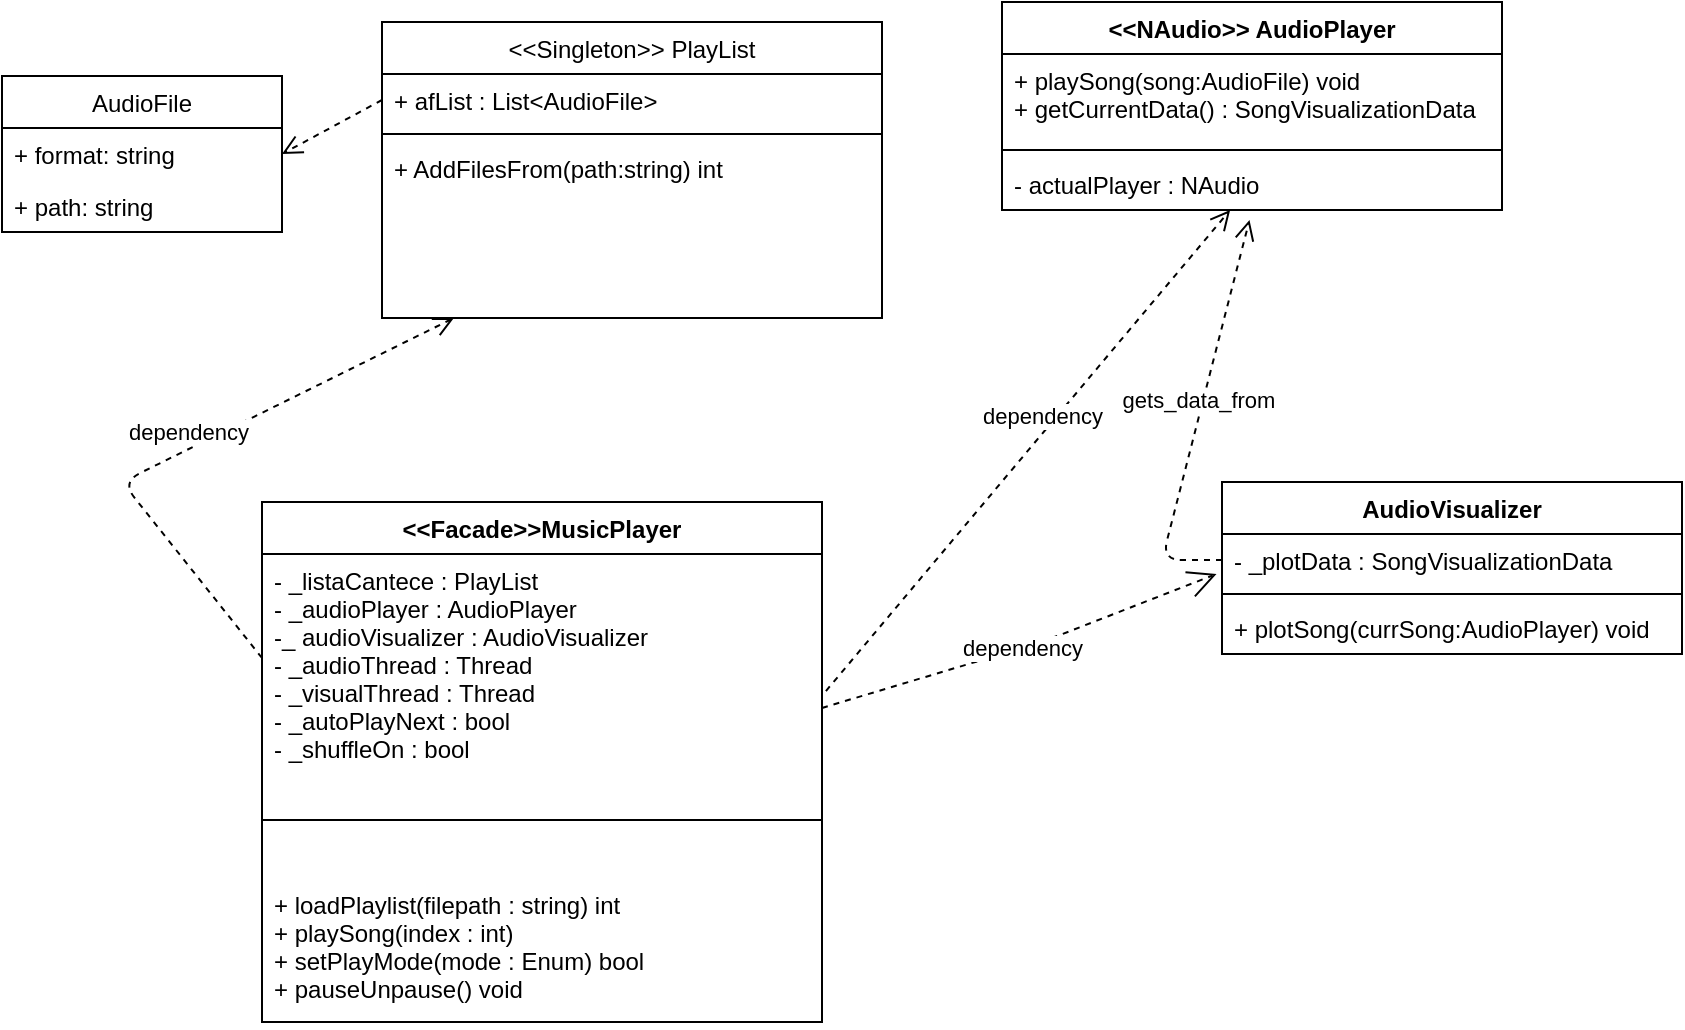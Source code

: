 <mxfile version="13.0.9" type="device"><diagram id="C5RBs43oDa-KdzZeNtuy" name="Page-1"><mxGraphModel dx="1662" dy="745" grid="1" gridSize="10" guides="1" tooltips="1" connect="1" arrows="1" fold="1" page="1" pageScale="1" pageWidth="827" pageHeight="1169" math="0" shadow="0"><root><mxCell id="WIyWlLk6GJQsqaUBKTNV-0"/><mxCell id="WIyWlLk6GJQsqaUBKTNV-1" parent="WIyWlLk6GJQsqaUBKTNV-0"/><mxCell id="SeOH-Q6WQuBoreAJ8Fa4-7" value="&lt;&lt;Singleton&gt;&gt; PlayList" style="swimlane;fontStyle=0;childLayout=stackLayout;horizontal=1;startSize=26;fillColor=none;horizontalStack=0;resizeParent=1;resizeParentMax=0;resizeLast=0;collapsible=1;marginBottom=0;" vertex="1" parent="WIyWlLk6GJQsqaUBKTNV-1"><mxGeometry x="200" y="290" width="250" height="148" as="geometry"><mxRectangle x="200" y="290" width="160" height="26" as="alternateBounds"/></mxGeometry></mxCell><mxCell id="SeOH-Q6WQuBoreAJ8Fa4-8" value="+ afList : List&lt;AudioFile&gt;" style="text;strokeColor=none;fillColor=none;align=left;verticalAlign=top;spacingLeft=4;spacingRight=4;overflow=hidden;rotatable=0;points=[[0,0.5],[1,0.5]];portConstraint=eastwest;" vertex="1" parent="SeOH-Q6WQuBoreAJ8Fa4-7"><mxGeometry y="26" width="250" height="26" as="geometry"/></mxCell><mxCell id="SeOH-Q6WQuBoreAJ8Fa4-12" value="" style="line;strokeWidth=1;fillColor=none;align=left;verticalAlign=middle;spacingTop=-1;spacingLeft=3;spacingRight=3;rotatable=0;labelPosition=right;points=[];portConstraint=eastwest;" vertex="1" parent="SeOH-Q6WQuBoreAJ8Fa4-7"><mxGeometry y="52" width="250" height="8" as="geometry"/></mxCell><mxCell id="SeOH-Q6WQuBoreAJ8Fa4-10" value="+ AddFilesFrom(path:string) int  " style="text;strokeColor=none;fillColor=none;align=left;verticalAlign=top;spacingLeft=4;spacingRight=4;overflow=hidden;rotatable=0;points=[[0,0.5],[1,0.5]];portConstraint=eastwest;" vertex="1" parent="SeOH-Q6WQuBoreAJ8Fa4-7"><mxGeometry y="60" width="250" height="88" as="geometry"/></mxCell><mxCell id="SeOH-Q6WQuBoreAJ8Fa4-42" value="" style="html=1;verticalAlign=bottom;endArrow=open;dashed=1;endSize=8;entryX=1;entryY=0.5;entryDx=0;entryDy=0;exitX=0;exitY=0.5;exitDx=0;exitDy=0;" edge="1" parent="WIyWlLk6GJQsqaUBKTNV-1" source="SeOH-Q6WQuBoreAJ8Fa4-8" target="SeOH-Q6WQuBoreAJ8Fa4-4"><mxGeometry x="1" y="-581" relative="1" as="geometry"><mxPoint x="160" y="450" as="sourcePoint"/><mxPoint x="80" y="450" as="targetPoint"/><mxPoint x="-580" y="551" as="offset"/></mxGeometry></mxCell><mxCell id="SeOH-Q6WQuBoreAJ8Fa4-43" value="dependency" style="html=1;verticalAlign=bottom;endArrow=open;dashed=1;endSize=8;exitX=1.007;exitY=0.659;exitDx=0;exitDy=0;exitPerimeter=0;" edge="1" parent="WIyWlLk6GJQsqaUBKTNV-1" source="SeOH-Q6WQuBoreAJ8Fa4-29" target="SeOH-Q6WQuBoreAJ8Fa4-24"><mxGeometry x="0.07" relative="1" as="geometry"><mxPoint x="610" y="480" as="sourcePoint"/><mxPoint x="530" y="480" as="targetPoint"/><Array as="points"/><mxPoint as="offset"/></mxGeometry></mxCell><mxCell id="SeOH-Q6WQuBoreAJ8Fa4-44" value="dependency" style="html=1;verticalAlign=bottom;endArrow=open;dashed=1;endSize=8;exitX=0;exitY=0.5;exitDx=0;exitDy=0;" edge="1" parent="WIyWlLk6GJQsqaUBKTNV-1" source="SeOH-Q6WQuBoreAJ8Fa4-29" target="SeOH-Q6WQuBoreAJ8Fa4-10"><mxGeometry relative="1" as="geometry"><mxPoint x="380" y="480" as="sourcePoint"/><mxPoint x="300" y="480" as="targetPoint"/><Array as="points"><mxPoint x="70" y="520"/></Array></mxGeometry></mxCell><mxCell id="SeOH-Q6WQuBoreAJ8Fa4-3" value="AudioFile" style="swimlane;fontStyle=0;childLayout=stackLayout;horizontal=1;startSize=26;fillColor=none;horizontalStack=0;resizeParent=1;resizeParentMax=0;resizeLast=0;collapsible=1;marginBottom=0;" vertex="1" parent="WIyWlLk6GJQsqaUBKTNV-1"><mxGeometry x="10" y="317" width="140" height="78" as="geometry"/></mxCell><mxCell id="SeOH-Q6WQuBoreAJ8Fa4-4" value="+ format: string&#10;" style="text;strokeColor=none;fillColor=none;align=left;verticalAlign=top;spacingLeft=4;spacingRight=4;overflow=hidden;rotatable=0;points=[[0,0.5],[1,0.5]];portConstraint=eastwest;" vertex="1" parent="SeOH-Q6WQuBoreAJ8Fa4-3"><mxGeometry y="26" width="140" height="26" as="geometry"/></mxCell><mxCell id="SeOH-Q6WQuBoreAJ8Fa4-6" value="+ path: string" style="text;strokeColor=none;fillColor=none;align=left;verticalAlign=top;spacingLeft=4;spacingRight=4;overflow=hidden;rotatable=0;points=[[0,0.5],[1,0.5]];portConstraint=eastwest;" vertex="1" parent="SeOH-Q6WQuBoreAJ8Fa4-3"><mxGeometry y="52" width="140" height="26" as="geometry"/></mxCell><mxCell id="SeOH-Q6WQuBoreAJ8Fa4-48" value="AudioVisualizer" style="swimlane;fontStyle=1;align=center;verticalAlign=top;childLayout=stackLayout;horizontal=1;startSize=26;horizontalStack=0;resizeParent=1;resizeParentMax=0;resizeLast=0;collapsible=1;marginBottom=0;" vertex="1" parent="WIyWlLk6GJQsqaUBKTNV-1"><mxGeometry x="620" y="520" width="230" height="86" as="geometry"/></mxCell><mxCell id="SeOH-Q6WQuBoreAJ8Fa4-49" value="- _plotData : SongVisualizationData" style="text;strokeColor=none;fillColor=none;align=left;verticalAlign=top;spacingLeft=4;spacingRight=4;overflow=hidden;rotatable=0;points=[[0,0.5],[1,0.5]];portConstraint=eastwest;" vertex="1" parent="SeOH-Q6WQuBoreAJ8Fa4-48"><mxGeometry y="26" width="230" height="26" as="geometry"/></mxCell><mxCell id="SeOH-Q6WQuBoreAJ8Fa4-50" value="" style="line;strokeWidth=1;fillColor=none;align=left;verticalAlign=middle;spacingTop=-1;spacingLeft=3;spacingRight=3;rotatable=0;labelPosition=right;points=[];portConstraint=eastwest;" vertex="1" parent="SeOH-Q6WQuBoreAJ8Fa4-48"><mxGeometry y="52" width="230" height="8" as="geometry"/></mxCell><mxCell id="SeOH-Q6WQuBoreAJ8Fa4-51" value="+ plotSong(currSong:AudioPlayer) void" style="text;strokeColor=none;fillColor=none;align=left;verticalAlign=top;spacingLeft=4;spacingRight=4;overflow=hidden;rotatable=0;points=[[0,0.5],[1,0.5]];portConstraint=eastwest;" vertex="1" parent="SeOH-Q6WQuBoreAJ8Fa4-48"><mxGeometry y="60" width="230" height="26" as="geometry"/></mxCell><mxCell id="SeOH-Q6WQuBoreAJ8Fa4-52" value="gets_data_from" style="html=1;verticalAlign=bottom;endArrow=open;dashed=1;endSize=8;entryX=0.495;entryY=1.192;entryDx=0;entryDy=0;entryPerimeter=0;exitX=0;exitY=0.5;exitDx=0;exitDy=0;" edge="1" parent="WIyWlLk6GJQsqaUBKTNV-1" source="SeOH-Q6WQuBoreAJ8Fa4-49" target="SeOH-Q6WQuBoreAJ8Fa4-24"><mxGeometry relative="1" as="geometry"><mxPoint x="600" y="550" as="sourcePoint"/><mxPoint x="650" y="450" as="targetPoint"/><Array as="points"><mxPoint x="590" y="559"/></Array></mxGeometry></mxCell><mxCell id="SeOH-Q6WQuBoreAJ8Fa4-28" value="&lt;&lt;Facade&gt;&gt;MusicPlayer" style="swimlane;fontStyle=1;align=center;verticalAlign=top;childLayout=stackLayout;horizontal=1;startSize=26;horizontalStack=0;resizeParent=1;resizeParentMax=0;resizeLast=0;collapsible=1;marginBottom=0;" vertex="1" parent="WIyWlLk6GJQsqaUBKTNV-1"><mxGeometry x="140" y="530" width="280" height="260" as="geometry"/></mxCell><mxCell id="SeOH-Q6WQuBoreAJ8Fa4-29" value="- _listaCantece : PlayList&#10;- _audioPlayer : AudioPlayer&#10;-_ audioVisualizer : AudioVisualizer&#10;- _audioThread : Thread&#10;- _visualThread : Thread&#10;- _autoPlayNext : bool&#10;- _shuffleOn : bool" style="text;strokeColor=none;fillColor=none;align=left;verticalAlign=top;spacingLeft=4;spacingRight=4;overflow=hidden;rotatable=0;points=[[0,0.5],[1,0.5]];portConstraint=eastwest;" vertex="1" parent="SeOH-Q6WQuBoreAJ8Fa4-28"><mxGeometry y="26" width="280" height="104" as="geometry"/></mxCell><mxCell id="SeOH-Q6WQuBoreAJ8Fa4-30" value="" style="line;strokeWidth=1;fillColor=none;align=left;verticalAlign=middle;spacingTop=-1;spacingLeft=3;spacingRight=3;rotatable=0;labelPosition=right;points=[];portConstraint=eastwest;" vertex="1" parent="SeOH-Q6WQuBoreAJ8Fa4-28"><mxGeometry y="130" width="280" height="58" as="geometry"/></mxCell><mxCell id="SeOH-Q6WQuBoreAJ8Fa4-47" style="edgeStyle=orthogonalEdgeStyle;rounded=0;orthogonalLoop=1;jettySize=auto;html=1;exitX=1;exitY=0.5;exitDx=0;exitDy=0;" edge="1" parent="SeOH-Q6WQuBoreAJ8Fa4-28" source="SeOH-Q6WQuBoreAJ8Fa4-29" target="SeOH-Q6WQuBoreAJ8Fa4-29"><mxGeometry relative="1" as="geometry"/></mxCell><mxCell id="SeOH-Q6WQuBoreAJ8Fa4-31" value="+ loadPlaylist(filepath : string) int&#10;+ playSong(index : int) &#10;+ setPlayMode(mode : Enum) bool&#10;+ pauseUnpause() void" style="text;strokeColor=none;fillColor=none;align=left;verticalAlign=top;spacingLeft=4;spacingRight=4;overflow=hidden;rotatable=0;points=[[0,0.5],[1,0.5]];portConstraint=eastwest;" vertex="1" parent="SeOH-Q6WQuBoreAJ8Fa4-28"><mxGeometry y="188" width="280" height="72" as="geometry"/></mxCell><mxCell id="SeOH-Q6WQuBoreAJ8Fa4-54" value="dependency" style="endArrow=open;endSize=12;dashed=1;html=1;exitX=1;exitY=0.74;exitDx=0;exitDy=0;exitPerimeter=0;entryX=-0.012;entryY=0.769;entryDx=0;entryDy=0;entryPerimeter=0;" edge="1" parent="WIyWlLk6GJQsqaUBKTNV-1" source="SeOH-Q6WQuBoreAJ8Fa4-29" target="SeOH-Q6WQuBoreAJ8Fa4-49"><mxGeometry width="160" relative="1" as="geometry"><mxPoint x="440" y="680" as="sourcePoint"/><mxPoint x="600" y="680" as="targetPoint"/><Array as="points"><mxPoint x="530" y="600"/></Array></mxGeometry></mxCell><mxCell id="SeOH-Q6WQuBoreAJ8Fa4-21" value="&lt;&lt;NAudio&gt;&gt; AudioPlayer" style="swimlane;fontStyle=1;align=center;verticalAlign=top;childLayout=stackLayout;horizontal=1;startSize=26;horizontalStack=0;resizeParent=1;resizeParentMax=0;resizeLast=0;collapsible=1;marginBottom=0;" vertex="1" parent="WIyWlLk6GJQsqaUBKTNV-1"><mxGeometry x="510" y="280" width="250" height="104" as="geometry"/></mxCell><mxCell id="SeOH-Q6WQuBoreAJ8Fa4-22" value="+ playSong(song:AudioFile) void&#10;+ getCurrentData() : SongVisualizationData" style="text;strokeColor=none;fillColor=none;align=left;verticalAlign=top;spacingLeft=4;spacingRight=4;overflow=hidden;rotatable=0;points=[[0,0.5],[1,0.5]];portConstraint=eastwest;" vertex="1" parent="SeOH-Q6WQuBoreAJ8Fa4-21"><mxGeometry y="26" width="250" height="44" as="geometry"/></mxCell><mxCell id="SeOH-Q6WQuBoreAJ8Fa4-23" value="" style="line;strokeWidth=1;fillColor=none;align=left;verticalAlign=middle;spacingTop=-1;spacingLeft=3;spacingRight=3;rotatable=0;labelPosition=right;points=[];portConstraint=eastwest;" vertex="1" parent="SeOH-Q6WQuBoreAJ8Fa4-21"><mxGeometry y="70" width="250" height="8" as="geometry"/></mxCell><mxCell id="SeOH-Q6WQuBoreAJ8Fa4-24" value="- actualPlayer : NAudio" style="text;strokeColor=none;fillColor=none;align=left;verticalAlign=top;spacingLeft=4;spacingRight=4;overflow=hidden;rotatable=0;points=[[0,0.5],[1,0.5]];portConstraint=eastwest;" vertex="1" parent="SeOH-Q6WQuBoreAJ8Fa4-21"><mxGeometry y="78" width="250" height="26" as="geometry"/></mxCell></root></mxGraphModel></diagram></mxfile>